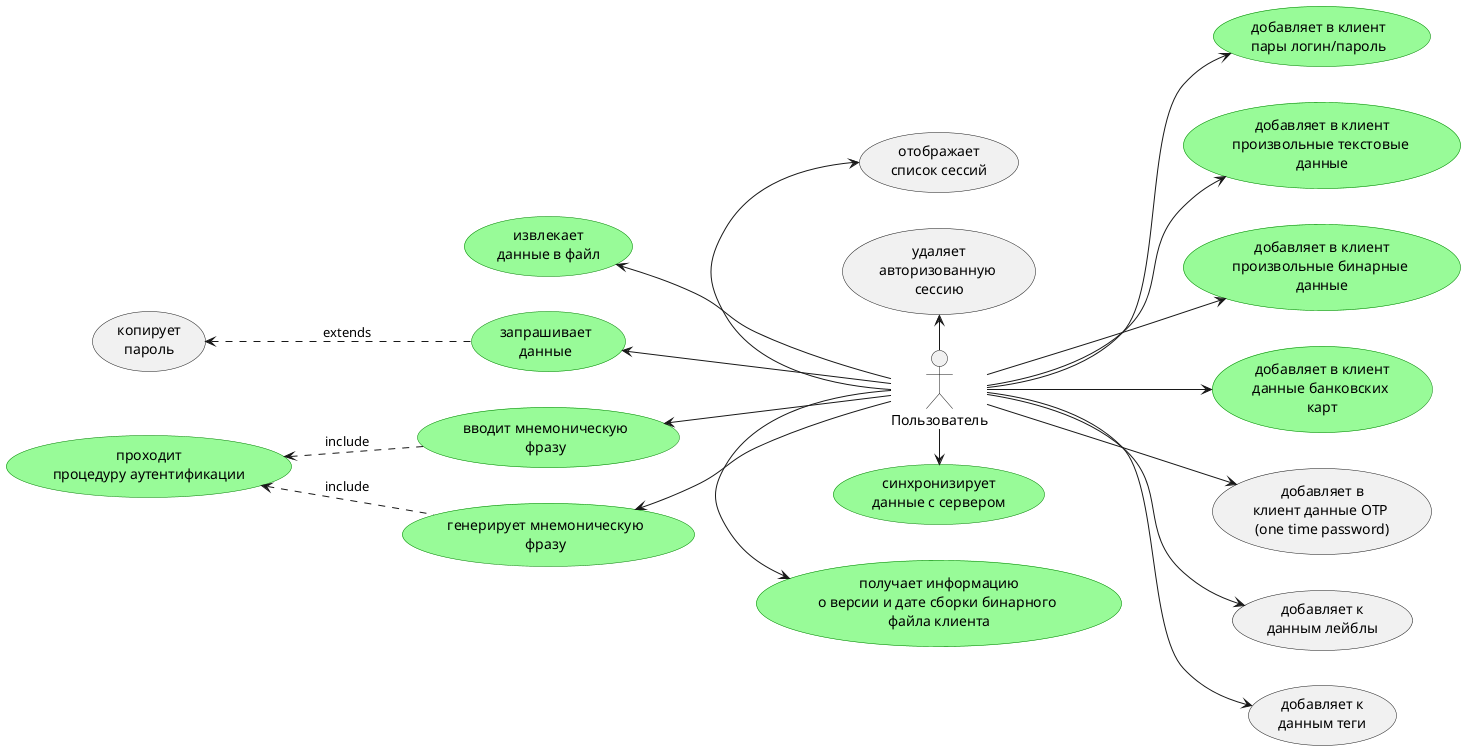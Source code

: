 @startuml usecase
left to right direction
actor Пользователь as u
usecase UC1 #palegreen;line:green as "получает информацию 
о версии и дате сборки бинарного 
файла клиента" 
usecase UC2 #palegreen;line:green as "генерирует мнемоническую
фразу"
usecase UC17  #palegreen;line:green as "вводит мнемоническую
фразу"
usecase UC11 #palegreen;line:green as "проходит 
процедуру аутентификации"
usecase UC3 #palegreen;line:green as "добавляет в клиент 
пары логин/пароль"
usecase UC4  #palegreen;line:green as "добавляет в клиент 
произвольные текстовые 
данные"
usecase UC5 #palegreen;line:green as "добавляет в клиент 
произвольные бинарные 
данные"
usecase UC6 #palegreen;line:green as "добавляет в клиент 
данные банковских 
карт"
usecase UC7  as "добавляет в 
клиент данные OTP 
(one time password)"
usecase UC8  as "добавляет к 
данным лейблы"
usecase UC9  as "добавляет к 
данным теги"
usecase UC10 #palegreen;line:green as "синхронизирует 
данные с сервером"
usecase UC12 #palegreen;line:green as "запрашивает 
данные"
usecase UC13 as "копирует 
пароль"
usecase UC14 #palegreen;line:green as "извлекает 
данные в файл"
usecase UC15 as "отображает 
список сессий"
usecase UC16 as "удаляет 
авторизованную 
сессию"
u -right-> UC1
u -down-> UC3
u -down-> UC4
u -down-> UC5
u -down-> UC6
u -down-> UC7
u -down-> UC8
u -down-> UC9
u -right-> UC10
u -up-> (UC2)
u -up-> (UC17)
(UC17) .up-> (UC11) : include
(UC2) .up-> (UC11) : include
u -up-> UC12
(UC12) .up-> (UC13) : extends
u -up-> UC14
u -left-> UC16
u -left-> UC15
@enduml
